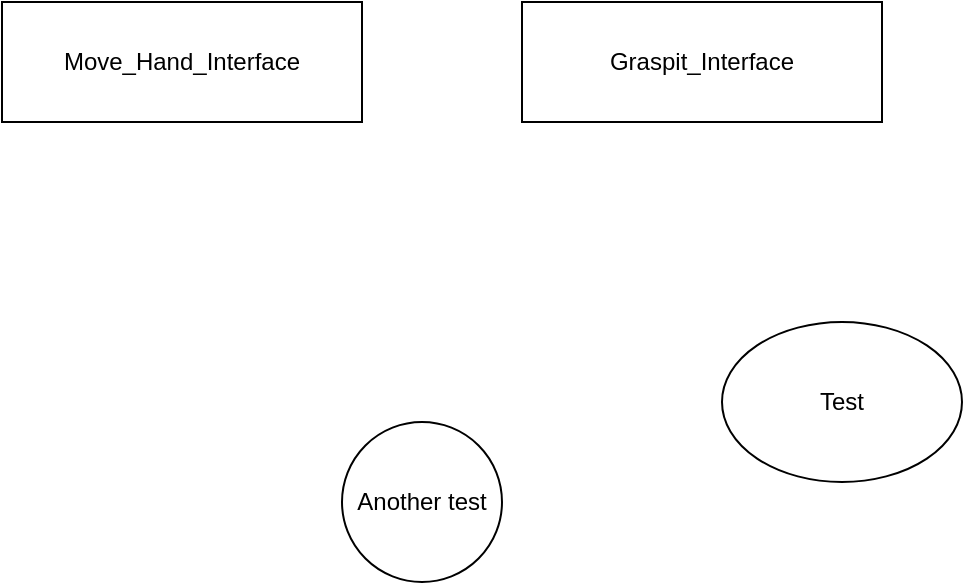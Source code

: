 <mxfile version="24.1.0" type="github">
  <diagram name="Page-1" id="Umjo93Ruco6CvuzdIonu">
    <mxGraphModel dx="1193" dy="563" grid="1" gridSize="10" guides="1" tooltips="1" connect="1" arrows="1" fold="1" page="1" pageScale="1" pageWidth="827" pageHeight="1169" math="0" shadow="0">
      <root>
        <mxCell id="0" />
        <mxCell id="1" parent="0" />
        <mxCell id="nU8wIVuHtzJu9R2tz0JM-1" value="Move_Hand_Interface" style="rounded=0;whiteSpace=wrap;html=1;" parent="1" vertex="1">
          <mxGeometry x="180" y="210" width="180" height="60" as="geometry" />
        </mxCell>
        <mxCell id="nU8wIVuHtzJu9R2tz0JM-2" value="Another test" style="ellipse;whiteSpace=wrap;html=1;aspect=fixed;" parent="1" vertex="1">
          <mxGeometry x="350" y="420" width="80" height="80" as="geometry" />
        </mxCell>
        <mxCell id="oCHzuk4YcUVD4lck-Lmb-1" value="Graspit_Interface" style="rounded=0;whiteSpace=wrap;html=1;" vertex="1" parent="1">
          <mxGeometry x="440" y="210" width="180" height="60" as="geometry" />
        </mxCell>
        <mxCell id="AU54Axx41KT1v_264xvr-1" value="Test" style="ellipse;whiteSpace=wrap;html=1;" vertex="1" parent="1">
          <mxGeometry x="540" y="370" width="120" height="80" as="geometry" />
        </mxCell>
      </root>
    </mxGraphModel>
  </diagram>
</mxfile>
